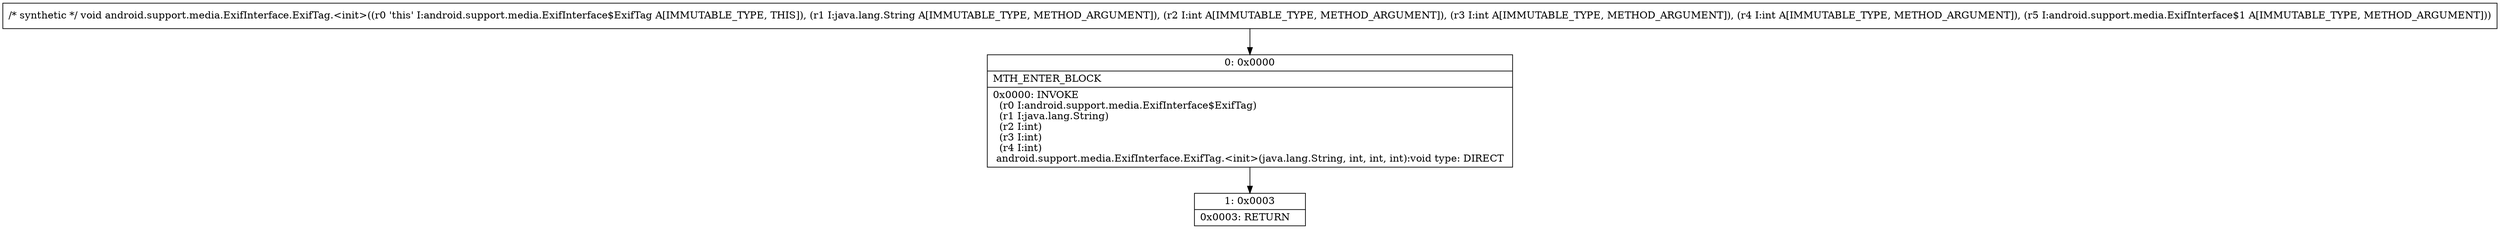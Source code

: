 digraph "CFG forandroid.support.media.ExifInterface.ExifTag.\<init\>(Ljava\/lang\/String;IIILandroid\/support\/media\/ExifInterface$1;)V" {
Node_0 [shape=record,label="{0\:\ 0x0000|MTH_ENTER_BLOCK\l|0x0000: INVOKE  \l  (r0 I:android.support.media.ExifInterface$ExifTag)\l  (r1 I:java.lang.String)\l  (r2 I:int)\l  (r3 I:int)\l  (r4 I:int)\l android.support.media.ExifInterface.ExifTag.\<init\>(java.lang.String, int, int, int):void type: DIRECT \l}"];
Node_1 [shape=record,label="{1\:\ 0x0003|0x0003: RETURN   \l}"];
MethodNode[shape=record,label="{\/* synthetic *\/ void android.support.media.ExifInterface.ExifTag.\<init\>((r0 'this' I:android.support.media.ExifInterface$ExifTag A[IMMUTABLE_TYPE, THIS]), (r1 I:java.lang.String A[IMMUTABLE_TYPE, METHOD_ARGUMENT]), (r2 I:int A[IMMUTABLE_TYPE, METHOD_ARGUMENT]), (r3 I:int A[IMMUTABLE_TYPE, METHOD_ARGUMENT]), (r4 I:int A[IMMUTABLE_TYPE, METHOD_ARGUMENT]), (r5 I:android.support.media.ExifInterface$1 A[IMMUTABLE_TYPE, METHOD_ARGUMENT])) }"];
MethodNode -> Node_0;
Node_0 -> Node_1;
}

